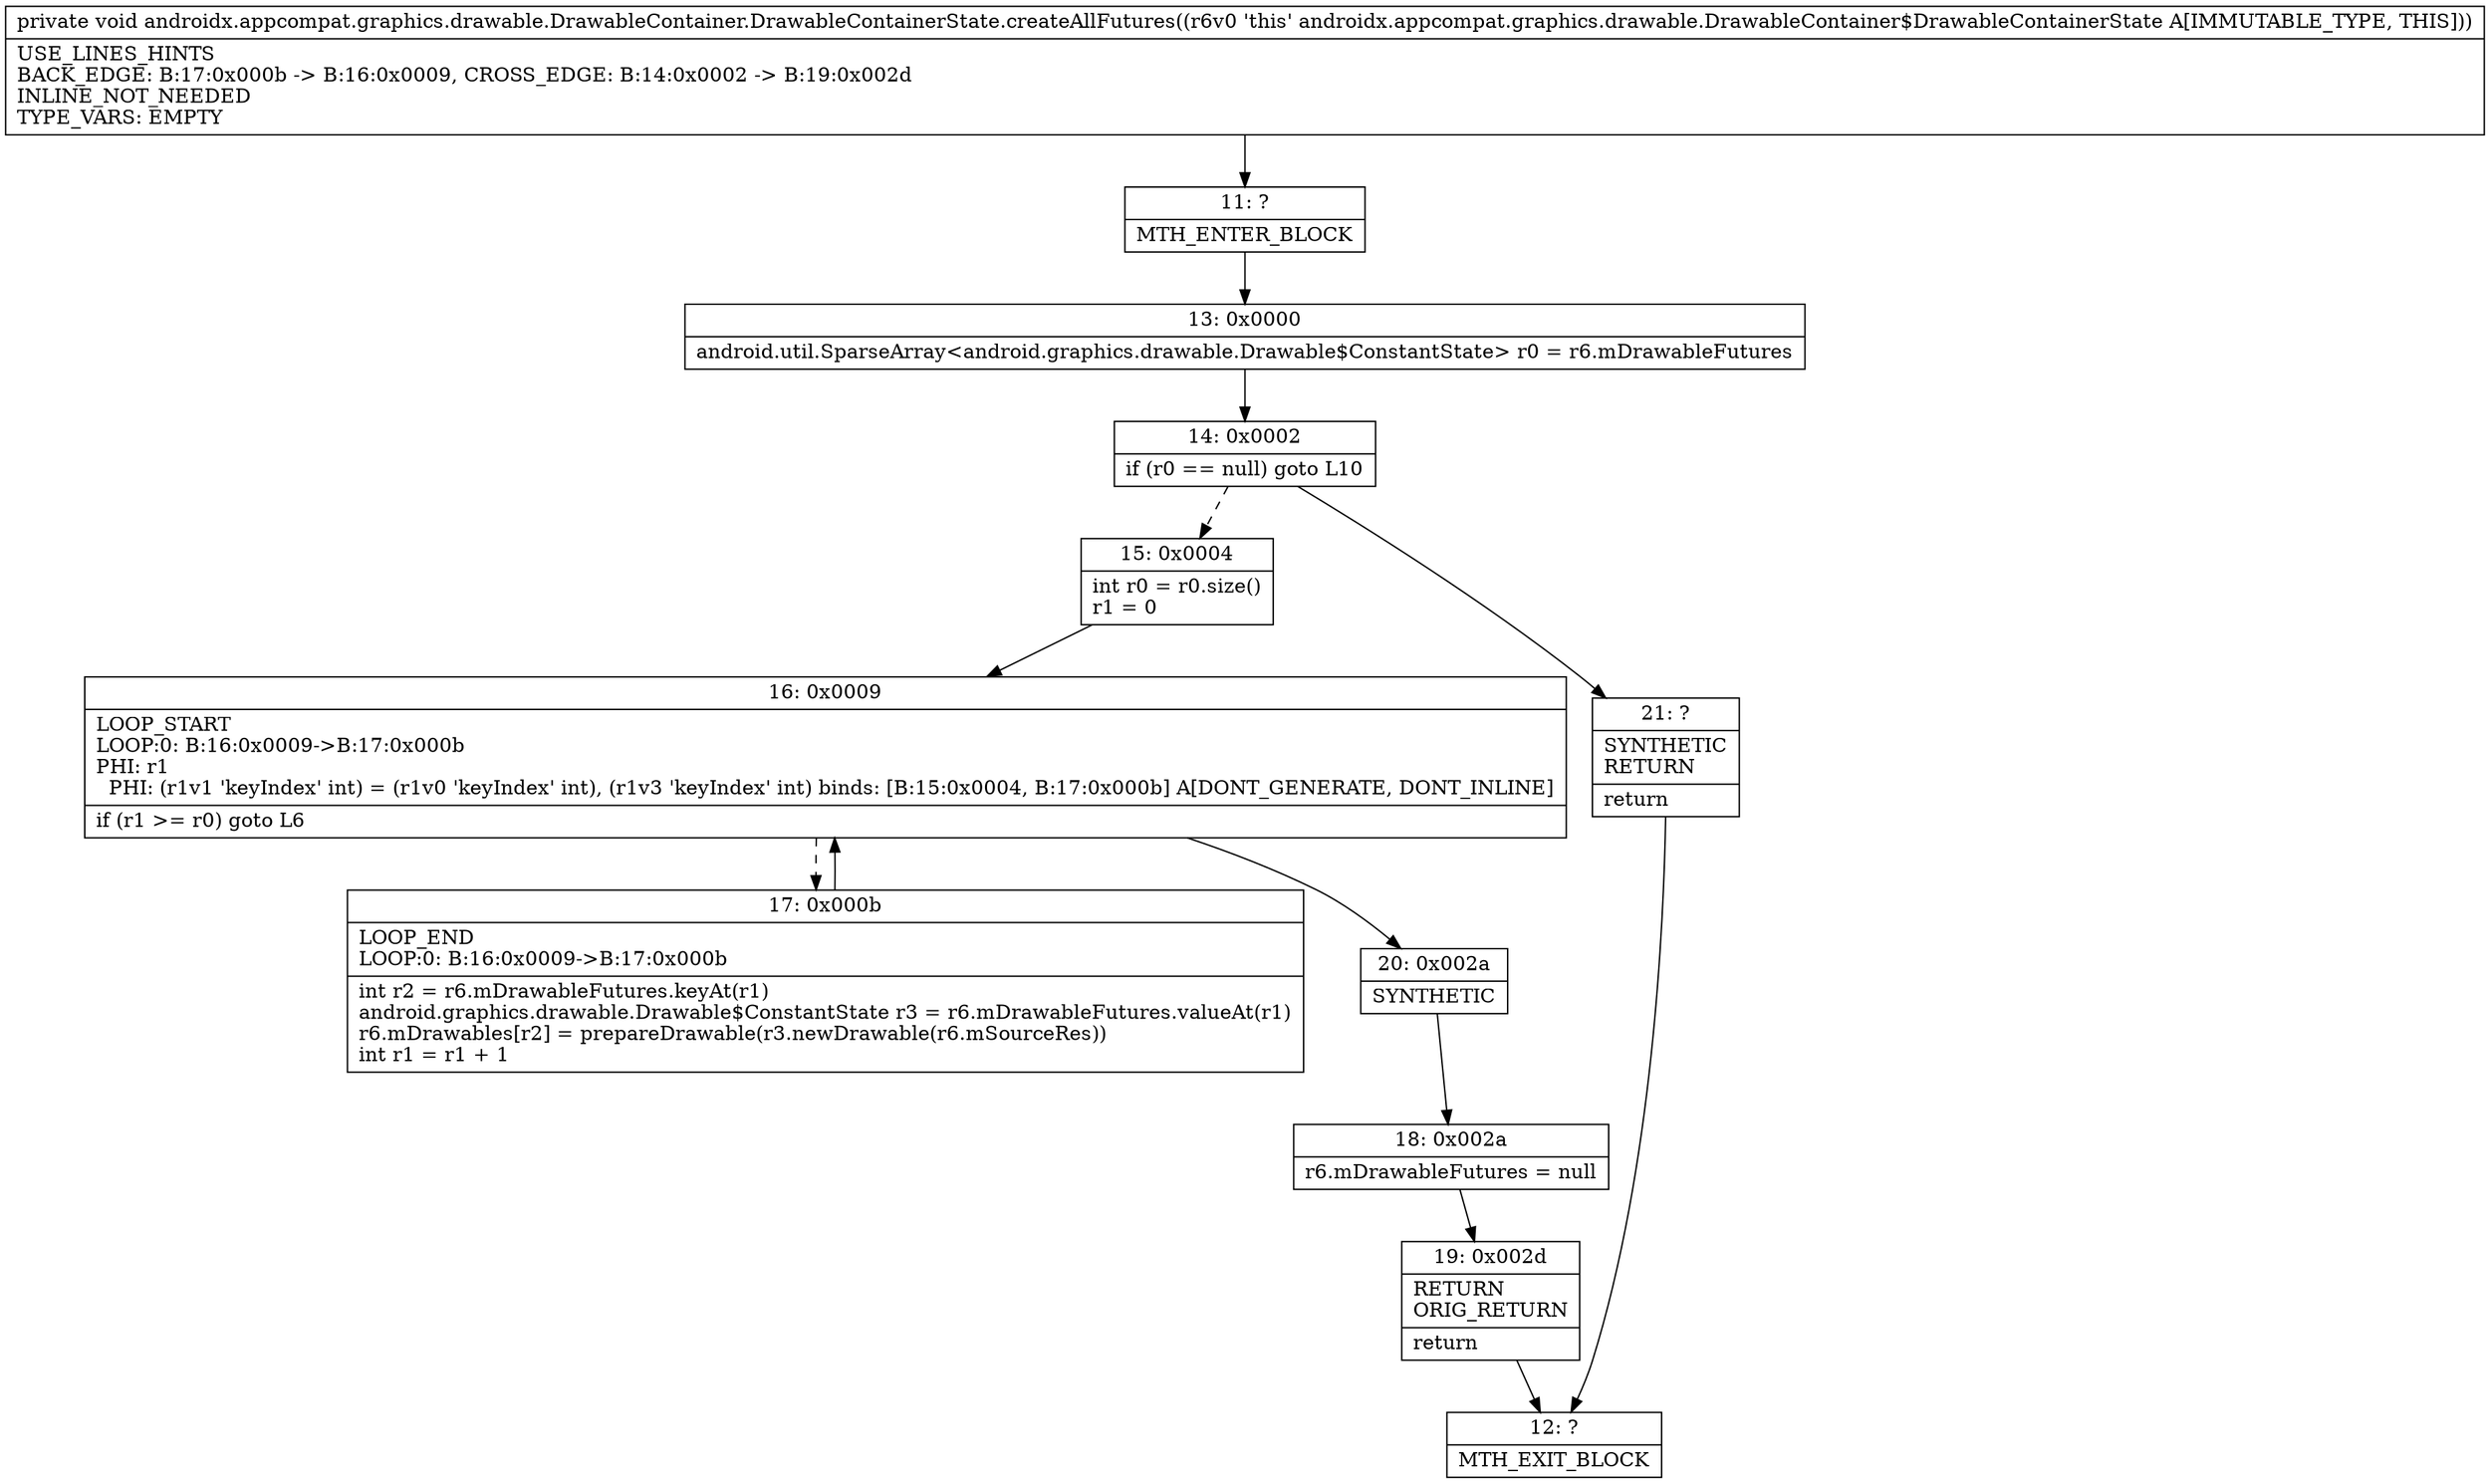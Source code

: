 digraph "CFG forandroidx.appcompat.graphics.drawable.DrawableContainer.DrawableContainerState.createAllFutures()V" {
Node_11 [shape=record,label="{11\:\ ?|MTH_ENTER_BLOCK\l}"];
Node_13 [shape=record,label="{13\:\ 0x0000|android.util.SparseArray\<android.graphics.drawable.Drawable$ConstantState\> r0 = r6.mDrawableFutures\l}"];
Node_14 [shape=record,label="{14\:\ 0x0002|if (r0 == null) goto L10\l}"];
Node_15 [shape=record,label="{15\:\ 0x0004|int r0 = r0.size()\lr1 = 0\l}"];
Node_16 [shape=record,label="{16\:\ 0x0009|LOOP_START\lLOOP:0: B:16:0x0009\-\>B:17:0x000b\lPHI: r1 \l  PHI: (r1v1 'keyIndex' int) = (r1v0 'keyIndex' int), (r1v3 'keyIndex' int) binds: [B:15:0x0004, B:17:0x000b] A[DONT_GENERATE, DONT_INLINE]\l|if (r1 \>= r0) goto L6\l}"];
Node_17 [shape=record,label="{17\:\ 0x000b|LOOP_END\lLOOP:0: B:16:0x0009\-\>B:17:0x000b\l|int r2 = r6.mDrawableFutures.keyAt(r1)\landroid.graphics.drawable.Drawable$ConstantState r3 = r6.mDrawableFutures.valueAt(r1)\lr6.mDrawables[r2] = prepareDrawable(r3.newDrawable(r6.mSourceRes))\lint r1 = r1 + 1\l}"];
Node_20 [shape=record,label="{20\:\ 0x002a|SYNTHETIC\l}"];
Node_18 [shape=record,label="{18\:\ 0x002a|r6.mDrawableFutures = null\l}"];
Node_19 [shape=record,label="{19\:\ 0x002d|RETURN\lORIG_RETURN\l|return\l}"];
Node_12 [shape=record,label="{12\:\ ?|MTH_EXIT_BLOCK\l}"];
Node_21 [shape=record,label="{21\:\ ?|SYNTHETIC\lRETURN\l|return\l}"];
MethodNode[shape=record,label="{private void androidx.appcompat.graphics.drawable.DrawableContainer.DrawableContainerState.createAllFutures((r6v0 'this' androidx.appcompat.graphics.drawable.DrawableContainer$DrawableContainerState A[IMMUTABLE_TYPE, THIS]))  | USE_LINES_HINTS\lBACK_EDGE: B:17:0x000b \-\> B:16:0x0009, CROSS_EDGE: B:14:0x0002 \-\> B:19:0x002d\lINLINE_NOT_NEEDED\lTYPE_VARS: EMPTY\l}"];
MethodNode -> Node_11;Node_11 -> Node_13;
Node_13 -> Node_14;
Node_14 -> Node_15[style=dashed];
Node_14 -> Node_21;
Node_15 -> Node_16;
Node_16 -> Node_17[style=dashed];
Node_16 -> Node_20;
Node_17 -> Node_16;
Node_20 -> Node_18;
Node_18 -> Node_19;
Node_19 -> Node_12;
Node_21 -> Node_12;
}


